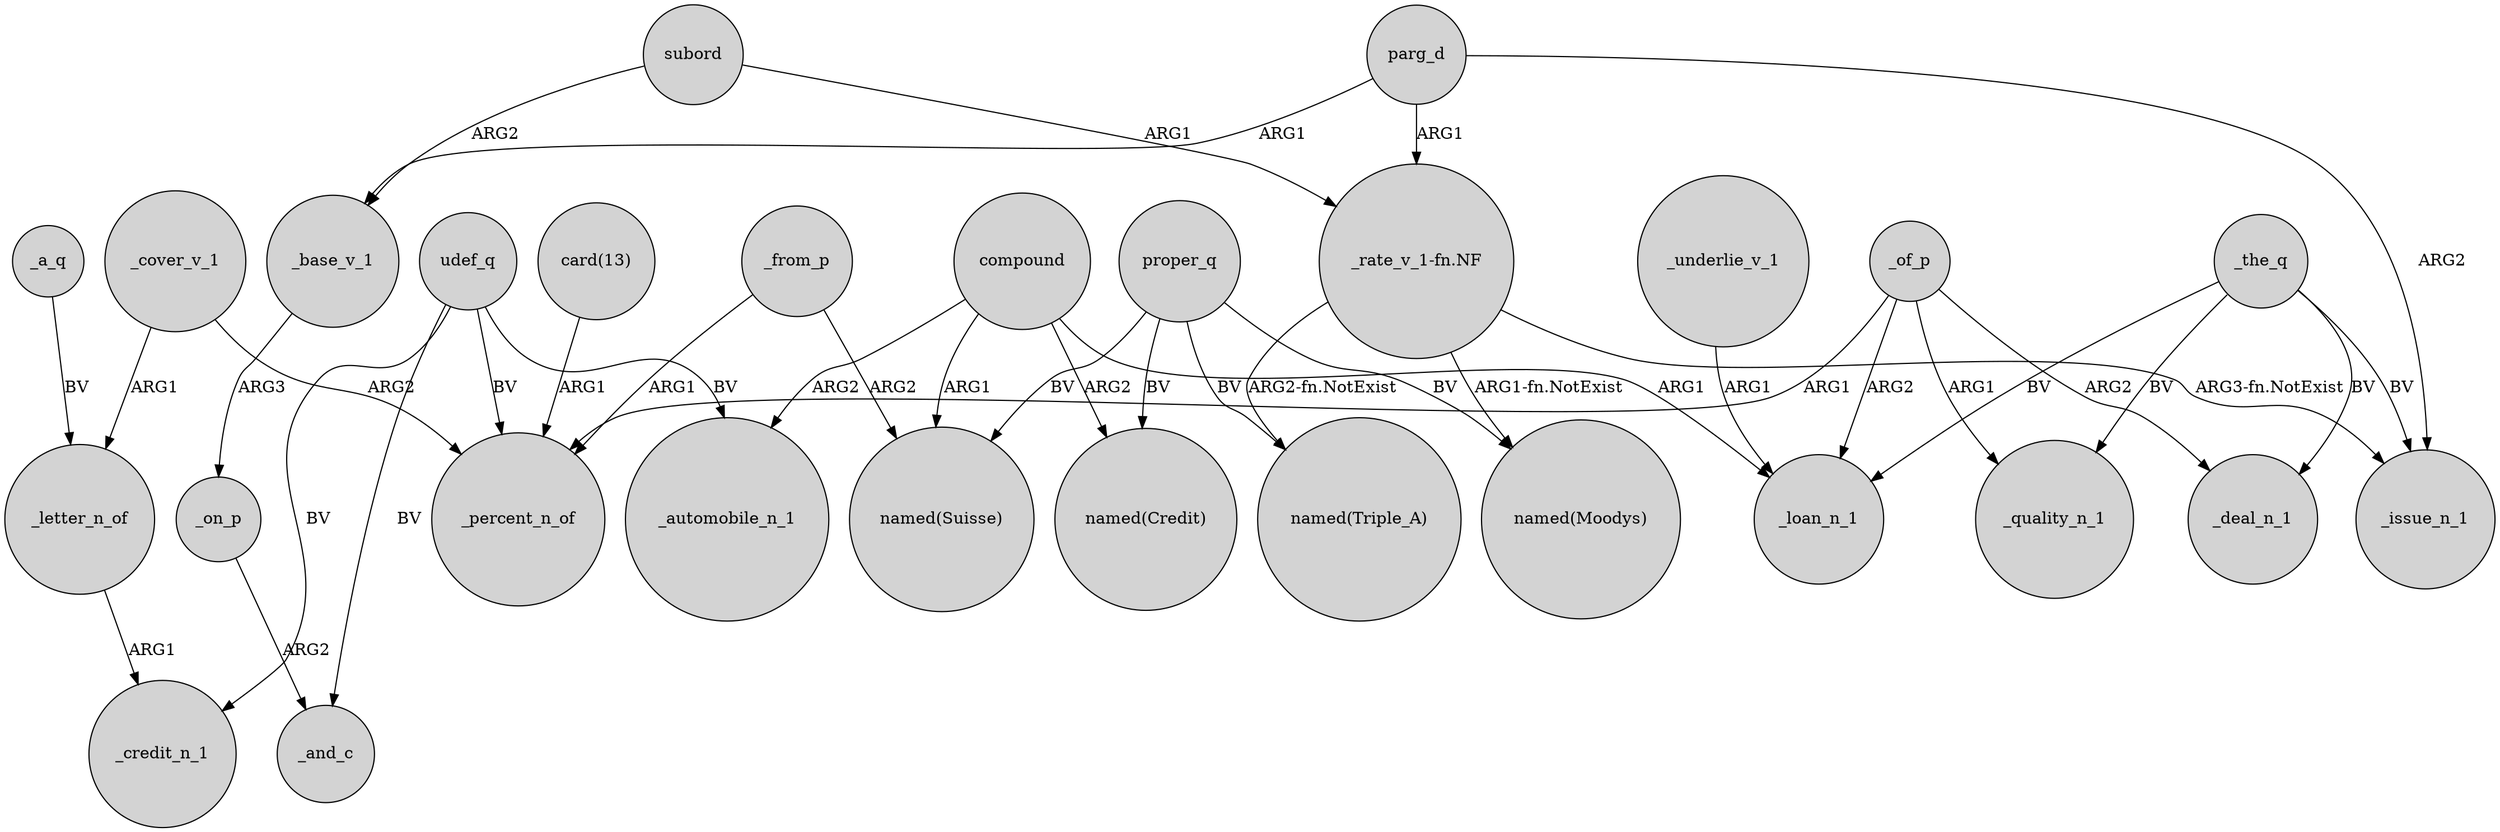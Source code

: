 digraph {
	node [shape=circle style=filled]
	subord -> _base_v_1 [label=ARG2]
	_from_p -> "named(Suisse)" [label=ARG2]
	"_rate_v_1-fn.NF" -> _issue_n_1 [label="ARG3-fn.NotExist"]
	_cover_v_1 -> _letter_n_of [label=ARG1]
	_base_v_1 -> _on_p [label=ARG3]
	udef_q -> _credit_n_1 [label=BV]
	proper_q -> "named(Suisse)" [label=BV]
	_letter_n_of -> _credit_n_1 [label=ARG1]
	_the_q -> _deal_n_1 [label=BV]
	udef_q -> _automobile_n_1 [label=BV]
	subord -> "_rate_v_1-fn.NF" [label=ARG1]
	_cover_v_1 -> _percent_n_of [label=ARG2]
	proper_q -> "named(Credit)" [label=BV]
	proper_q -> "named(Moodys)" [label=BV]
	_the_q -> _issue_n_1 [label=BV]
	_the_q -> _quality_n_1 [label=BV]
	compound -> "named(Credit)" [label=ARG2]
	_of_p -> _percent_n_of [label=ARG1]
	"_rate_v_1-fn.NF" -> "named(Moodys)" [label="ARG1-fn.NotExist"]
	_from_p -> _percent_n_of [label=ARG1]
	_of_p -> _loan_n_1 [label=ARG2]
	_the_q -> _loan_n_1 [label=BV]
	parg_d -> "_rate_v_1-fn.NF" [label=ARG1]
	compound -> "named(Suisse)" [label=ARG1]
	compound -> _automobile_n_1 [label=ARG2]
	compound -> _loan_n_1 [label=ARG1]
	_underlie_v_1 -> _loan_n_1 [label=ARG1]
	_of_p -> _quality_n_1 [label=ARG1]
	_on_p -> _and_c [label=ARG2]
	parg_d -> _issue_n_1 [label=ARG2]
	parg_d -> _base_v_1 [label=ARG1]
	proper_q -> "named(Triple_A)" [label=BV]
	"card(13)" -> _percent_n_of [label=ARG1]
	_of_p -> _deal_n_1 [label=ARG2]
	udef_q -> _percent_n_of [label=BV]
	"_rate_v_1-fn.NF" -> "named(Triple_A)" [label="ARG2-fn.NotExist"]
	udef_q -> _and_c [label=BV]
	_a_q -> _letter_n_of [label=BV]
}
